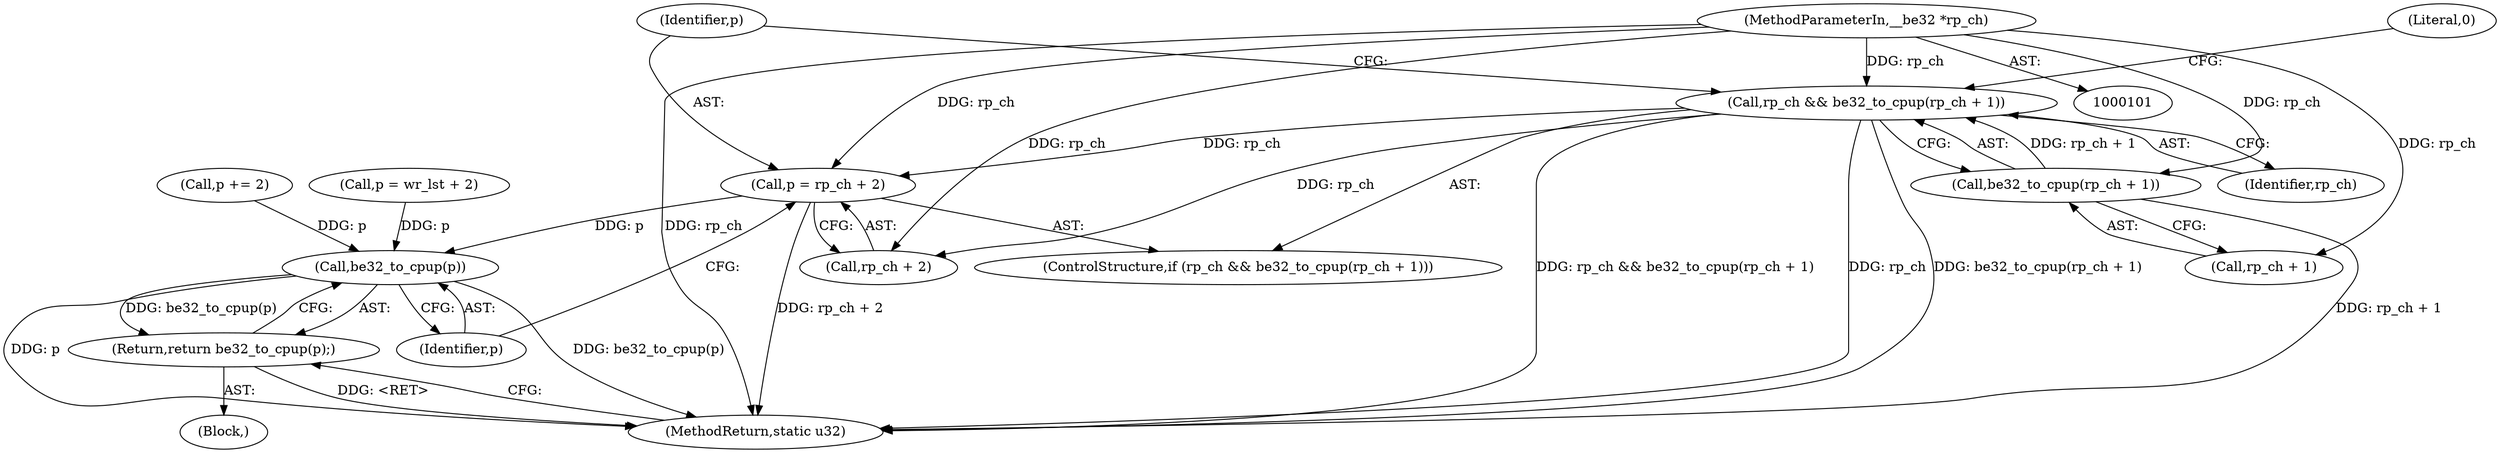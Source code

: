 digraph "0_linux_c70422f760c120480fee4de6c38804c72aa26bc1_36@pointer" {
"1000141" [label="(Call,p = rp_ch + 2)"];
"1000135" [label="(Call,rp_ch && be32_to_cpup(rp_ch + 1))"];
"1000104" [label="(MethodParameterIn,__be32 *rp_ch)"];
"1000137" [label="(Call,be32_to_cpup(rp_ch + 1))"];
"1000150" [label="(Call,be32_to_cpup(p))"];
"1000149" [label="(Return,return be32_to_cpup(p);)"];
"1000117" [label="(Call,p += 2)"];
"1000135" [label="(Call,rp_ch && be32_to_cpup(rp_ch + 1))"];
"1000134" [label="(ControlStructure,if (rp_ch && be32_to_cpup(rp_ch + 1)))"];
"1000137" [label="(Call,be32_to_cpup(rp_ch + 1))"];
"1000152" [label="(MethodReturn,static u32)"];
"1000104" [label="(MethodParameterIn,__be32 *rp_ch)"];
"1000136" [label="(Identifier,rp_ch)"];
"1000143" [label="(Call,rp_ch + 2)"];
"1000148" [label="(Literal,0)"];
"1000138" [label="(Call,rp_ch + 1)"];
"1000151" [label="(Identifier,p)"];
"1000149" [label="(Return,return be32_to_cpup(p);)"];
"1000105" [label="(Block,)"];
"1000150" [label="(Call,be32_to_cpup(p))"];
"1000128" [label="(Call,p = wr_lst + 2)"];
"1000142" [label="(Identifier,p)"];
"1000141" [label="(Call,p = rp_ch + 2)"];
"1000141" -> "1000134"  [label="AST: "];
"1000141" -> "1000143"  [label="CFG: "];
"1000142" -> "1000141"  [label="AST: "];
"1000143" -> "1000141"  [label="AST: "];
"1000151" -> "1000141"  [label="CFG: "];
"1000141" -> "1000152"  [label="DDG: rp_ch + 2"];
"1000135" -> "1000141"  [label="DDG: rp_ch"];
"1000104" -> "1000141"  [label="DDG: rp_ch"];
"1000141" -> "1000150"  [label="DDG: p"];
"1000135" -> "1000134"  [label="AST: "];
"1000135" -> "1000136"  [label="CFG: "];
"1000135" -> "1000137"  [label="CFG: "];
"1000136" -> "1000135"  [label="AST: "];
"1000137" -> "1000135"  [label="AST: "];
"1000142" -> "1000135"  [label="CFG: "];
"1000148" -> "1000135"  [label="CFG: "];
"1000135" -> "1000152"  [label="DDG: rp_ch && be32_to_cpup(rp_ch + 1)"];
"1000135" -> "1000152"  [label="DDG: rp_ch"];
"1000135" -> "1000152"  [label="DDG: be32_to_cpup(rp_ch + 1)"];
"1000104" -> "1000135"  [label="DDG: rp_ch"];
"1000137" -> "1000135"  [label="DDG: rp_ch + 1"];
"1000135" -> "1000143"  [label="DDG: rp_ch"];
"1000104" -> "1000101"  [label="AST: "];
"1000104" -> "1000152"  [label="DDG: rp_ch"];
"1000104" -> "1000137"  [label="DDG: rp_ch"];
"1000104" -> "1000138"  [label="DDG: rp_ch"];
"1000104" -> "1000143"  [label="DDG: rp_ch"];
"1000137" -> "1000138"  [label="CFG: "];
"1000138" -> "1000137"  [label="AST: "];
"1000137" -> "1000152"  [label="DDG: rp_ch + 1"];
"1000150" -> "1000149"  [label="AST: "];
"1000150" -> "1000151"  [label="CFG: "];
"1000151" -> "1000150"  [label="AST: "];
"1000149" -> "1000150"  [label="CFG: "];
"1000150" -> "1000152"  [label="DDG: be32_to_cpup(p)"];
"1000150" -> "1000152"  [label="DDG: p"];
"1000150" -> "1000149"  [label="DDG: be32_to_cpup(p)"];
"1000128" -> "1000150"  [label="DDG: p"];
"1000117" -> "1000150"  [label="DDG: p"];
"1000149" -> "1000105"  [label="AST: "];
"1000152" -> "1000149"  [label="CFG: "];
"1000149" -> "1000152"  [label="DDG: <RET>"];
}
